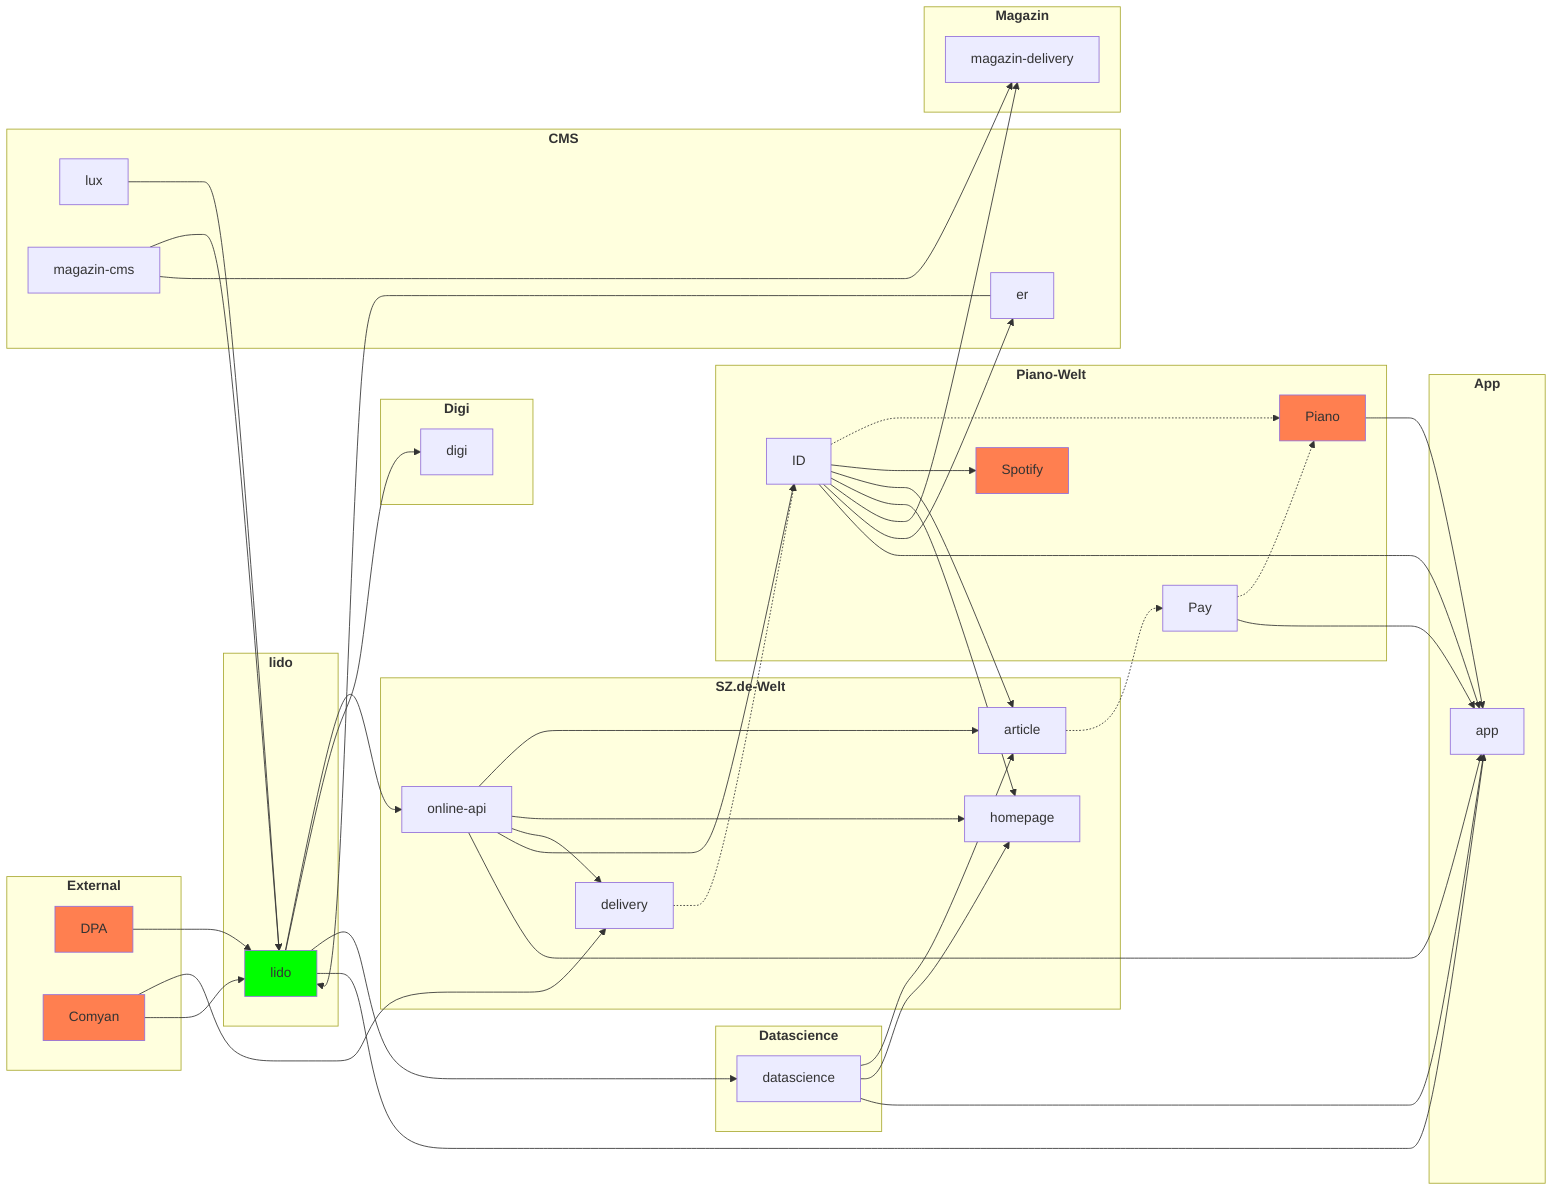 flowchart LR
    subgraph "`**CMS**`"
        lux
        er
        magazin-cms
    end

    subgraph "`**External**`"
        DPA:::external
        Comyan:::external
    end


    subgraph "`**lido**`"
        lido:::livingdocs
    end

    lux & er & magazin-cms & DPA --> lido

    lido --> online-api
    datascience --> article & homepage

    subgraph "`**SZ.de-Welt**`"
        online-api --> article & homepage & delivery
    end

    Comyan --> delivery & lido
    article -.-> Pay

    subgraph "`**Piano-Welt**`"
        Pay
        ID
        Pay & ID .-> Piano:::external

        ID --> Spotify:::external
    end

    ID --> article & homepage & magazin-delivery & er

    delivery .-> ID
    online-api --> ID

    subgraph "`**Magazin**`"
        magazin-cms --> magazin-delivery
    end

    subgraph "`**Digi**`"
        digi
    end
    lido --> digi

    subgraph "`**Datascience**`"
        datascience
    end

    lido --> datascience

    subgraph "`**App**`"
        app

        datascience & online-api & lido & Pay & ID & Piano --> app
    end

    classDef web fill:deepskyblue;
    classDef livingdocs fill:lime;
    classDef external fill:coral;
    classDef infrastructure fill:white;

    click app "https://github.com/sueddeutsche/szdm-architecture/blob/main/app.md"
    click digi "https://github.com/sueddeutsche/szdm-architecture/blob/main/digi.md"
    click magazin-cms "https://github.com/sueddeutsche/szdm-architecture/blob/main/magazin.md"
    click magazin-delivery "https://github.com/sueddeutsche/szdm-architecture/blob/main/magazin.md"
    click online-api "https://github.com/sueddeutsche/szdm-architecture/blob/main/online-api.md"
    click article "https://github.com/sueddeutsche/szdm-architecture/blob/main/article.md"
    click homepage "https://github.com/sueddeutsche/szdm-architecture/blob/main/homepage.md"
    click delivery "https://github.com/sueddeutsche/szdm-architecture/blob/main/delivery.md"
    click Pay "https://github.com/sueddeutsche/szdm-architecture/blob/main/piano-welt.md"
    click ID "https://github.com/sueddeutsche/szdm-architecture/blob/main/piano-welt.md"
    click datascience "https://github.com/sueddeutsche/szdm-architecture/blob/main/datascience.md"
    click lido "https://github.com/sueddeutsche/szdm-architecture/blob/main/lido.md"
    click er "https://github.com/sueddeutsche/szdm-architecture/blob/main/er.md"
    click magazin "https://github.com/sueddeutsche/szdm-architecture/blob/main/magazin.md"